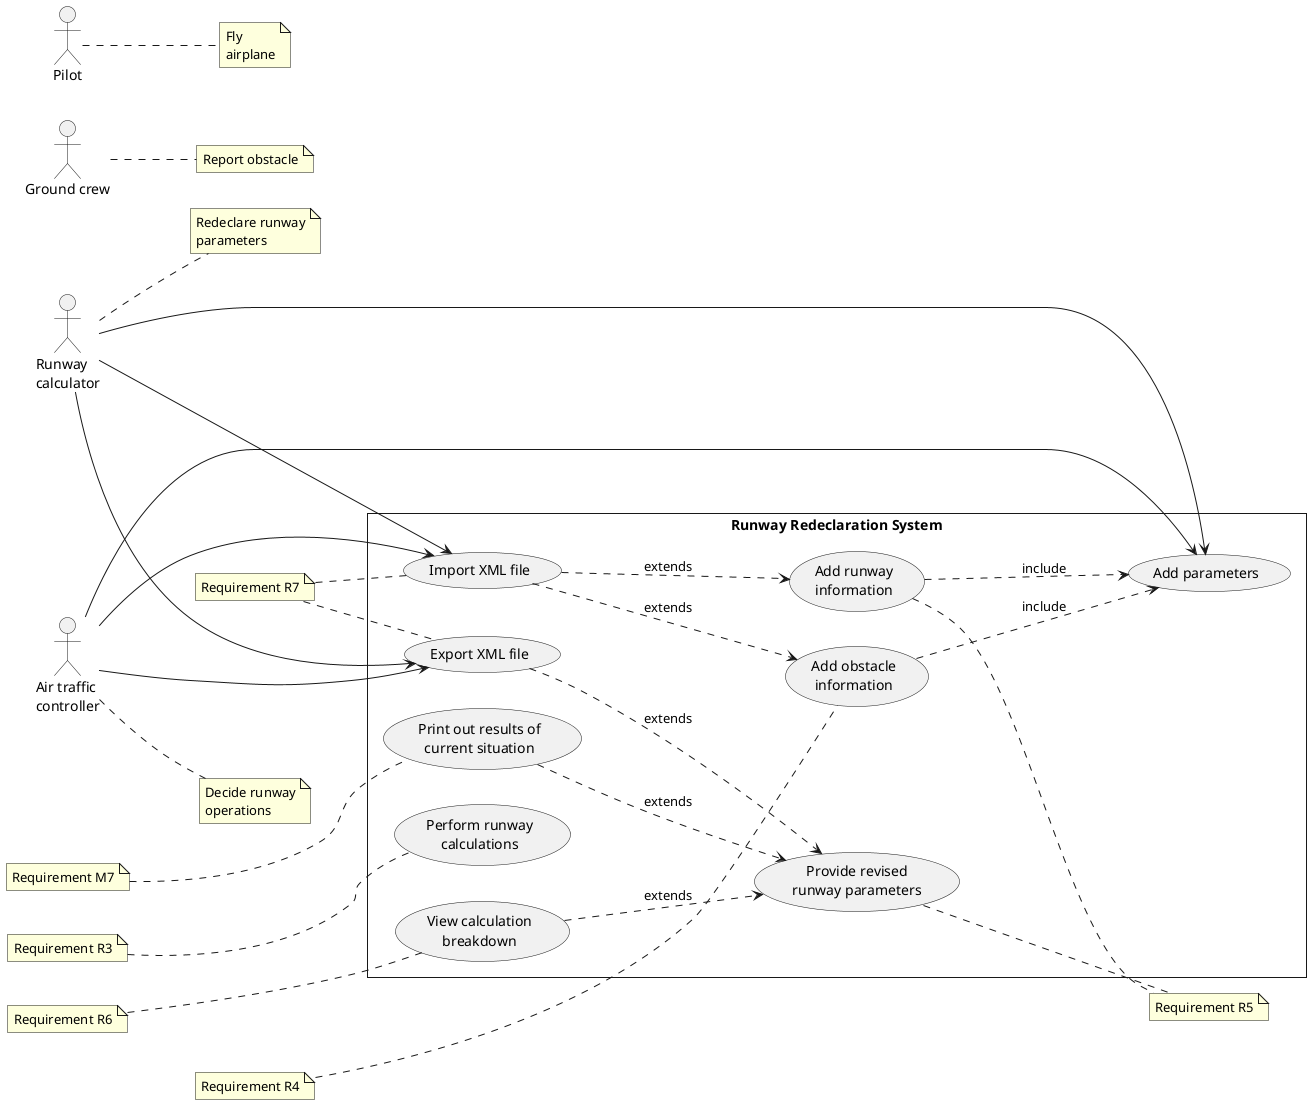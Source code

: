 /'
How to edit .txt file using plantUML to output a new .png file:
1. go to https://plantuml.com/download
2. download plantuml jar file.
3. open terminal
4. enter "java -jar plantum1.<version>.jar runway-use-case.txt"

Should now output a runway-use-case.png file.

actors:
    runway calculator
    air traffic controller
    ground worker
    pilot

use cases:
    .add runway\ninformation
    .add obstacle\ninformation
    .report obstacle
    provide revised\nrunway parameters
    decide runway\n operations
    redeclare runway\nparameters
    perform runway\ncalculations
    fly airplane
'/

@startuml
skinparam style strictuml
left to right direction
actor "Runway\ncalculator" as rc
actor "Air traffic\ncontroller" as atc
actor "Ground crew" as gc
actor "Pilot" as p 

note "Report obstacle" as gc_note
note "Fly\nairplane" as p_note
note "Decide runway\noperations" as atc_note
note "Redeclare runway\nparameters" as rc_note

note "Requirement R3" as R3
note "Requirement R4" as R4
note "Requirement R5" as R5
note "Requirement R6" as R6
note "Requirement R7" as R7
note "Requirement M7" as M7

rectangle "Runway Redeclaration System" {
  usecase "Add parameters" as params_add
  usecase "Add runway\ninformation" as runway_add
  usecase "Add obstacle\ninformation" as obstacle_add
  usecase "Import XML file" as xml_import
  usecase "Export XML file" as xml_export
  usecase "Print out results of\ncurrent situation" as results_print
  usecase "Perform runway\ncalculations" as calc_perform
  usecase "Provide revised\nrunway parameters" as params_provide
  usecase "View calculation\nbreakdown" as breakdown_view
}



gc .. gc_note
p .. p_note
rc .. rc_note
atc .. atc_note

rc -> params_add
atc -> params_add
xml_import ...> runway_add : extends
xml_import ...> obstacle_add : extends
xml_export ...> params_provide : extends
results_print ...> params_provide : extends 
breakdown_view ...> params_provide : extends

obstacle_add ...> params_add : include
runway_add ...> params_add : include

rc -> xml_import
atc -> xml_import

rc ---> xml_export
atc ---> xml_export

R3 .down.. calc_perform
R4 .down... obstacle_add
R5 .up.. params_provide
R5 .left... runway_add
R6 .down.. breakdown_view
R7 .down. xml_import
R7 .down. xml_export
M7 .down.. results_print

@enduml